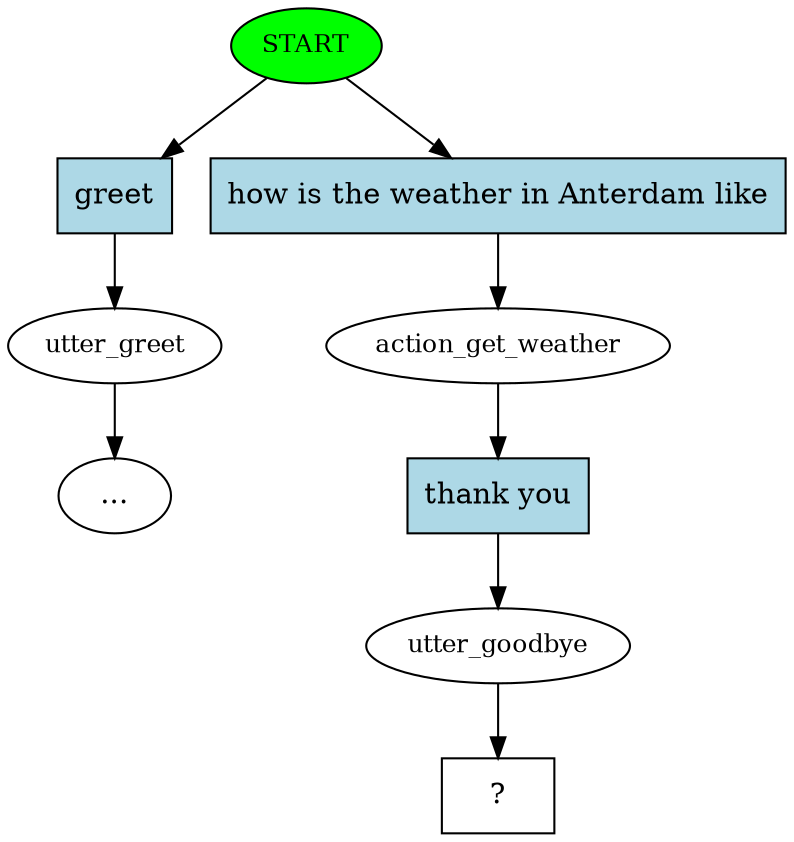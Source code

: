 digraph  {
0 [class="start active", fillcolor=green, fontsize=12, label=START, style=filled];
1 [class="", fontsize=12, label=utter_greet];
"-5" [class=ellipsis, label="..."];
4 [class=active, fontsize=12, label=action_get_weather];
5 [class=active, fontsize=12, label=utter_goodbye];
6 [class="intent dashed active", label="  ?  ", shape=rect];
7 [class=intent, fillcolor=lightblue, label=greet, shape=rect, style=filled];
8 [class="intent active", fillcolor=lightblue, label="how is the weather in Anterdam like", shape=rect, style=filled];
9 [class="intent active", fillcolor=lightblue, label="thank you", shape=rect, style=filled];
0 -> 7  [class="", key=0];
0 -> 8  [class=active, key=0];
1 -> "-5"  [class="", key=NONE, label=""];
4 -> 9  [class=active, key=0];
5 -> 6  [class=active, key=NONE, label=""];
7 -> 1  [class="", key=0];
8 -> 4  [class=active, key=0];
9 -> 5  [class=active, key=0];
}
